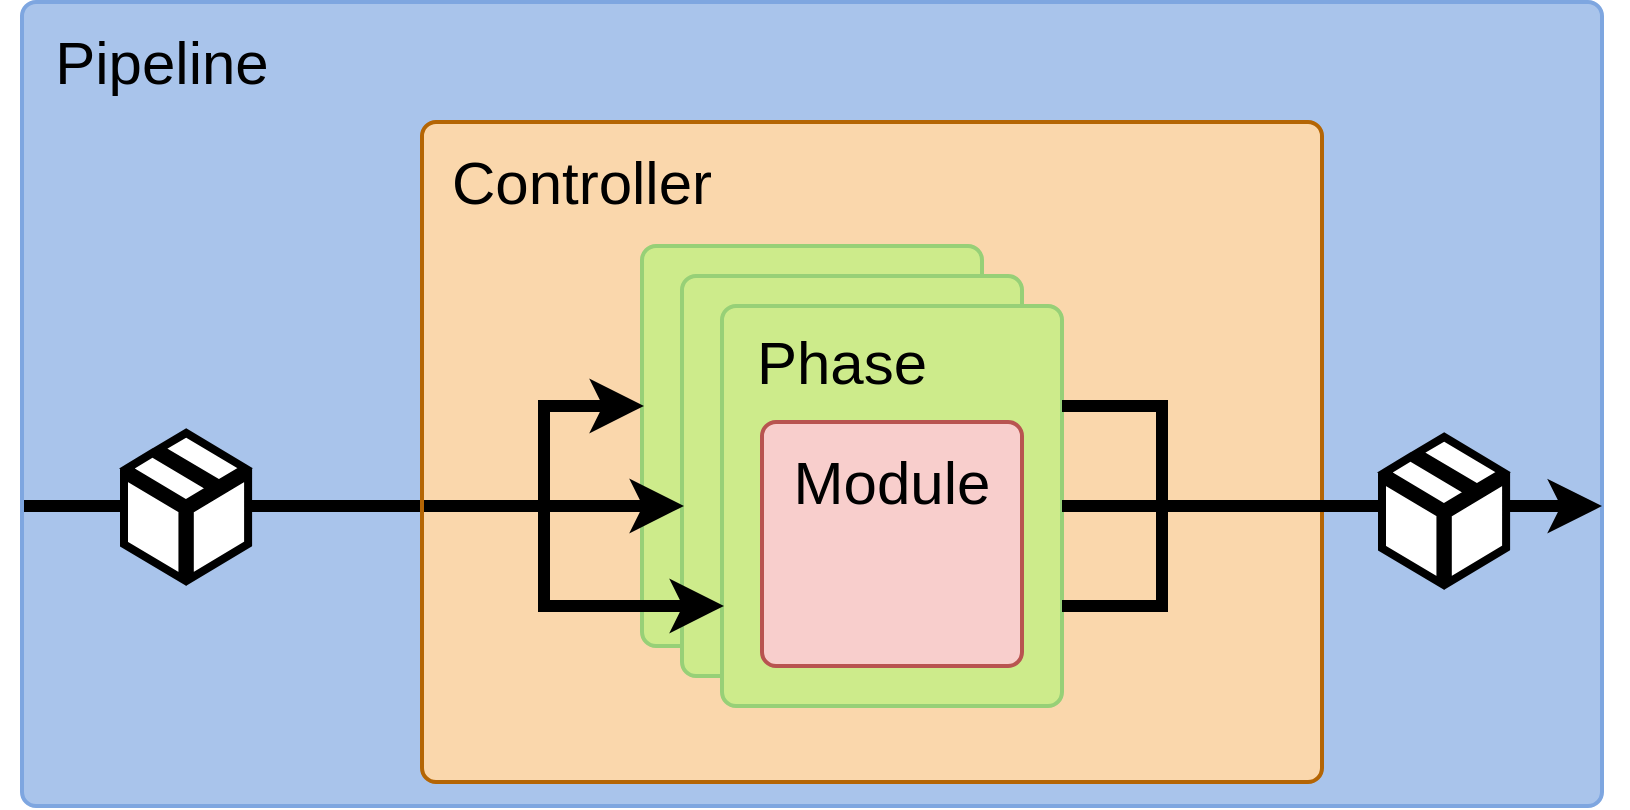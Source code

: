 <mxfile>
    <diagram name="Page-1" id="efYkgYs00_tLd2PNozO3">
        <mxGraphModel dx="-791" dy="627" grid="1" gridSize="10" guides="1" tooltips="1" connect="1" arrows="1" fold="1" page="1" pageScale="1" pageWidth="827" pageHeight="1169" math="0" shadow="0">
            <root>
                <mxCell id="0"/>
                <mxCell id="1" parent="0"/>
                <mxCell id="GH7_EwWvfFFCplkIZbcH-1" value="" style="rounded=1;whiteSpace=wrap;html=1;absoluteArcSize=1;arcSize=14;strokeWidth=2;fillColor=#A9C4EB;strokeColor=#7EA6E0;fontColor=#000000;" parent="1" vertex="1">
                    <mxGeometry x="1670" y="60" width="790" height="402" as="geometry"/>
                </mxCell>
                <mxCell id="14" value="" style="edgeStyle=elbowEdgeStyle;elbow=horizontal;endArrow=classic;html=1;curved=0;rounded=0;endSize=8;startSize=8;strokeWidth=6;fontColor=#000000;strokeColor=#000000;" parent="1" edge="1">
                    <mxGeometry width="50" height="50" relative="1" as="geometry">
                        <mxPoint x="1671" y="312" as="sourcePoint"/>
                        <mxPoint x="1931" y="312" as="targetPoint"/>
                        <Array as="points">
                            <mxPoint x="1881" y="282"/>
                        </Array>
                    </mxGeometry>
                </mxCell>
                <mxCell id="51" value="&lt;font style=&quot;font-size: 30px;&quot;&gt;Pipeline&lt;/font&gt;" style="text;html=1;align=center;verticalAlign=middle;whiteSpace=wrap;rounded=0;fontColor=#000000;" parent="1" vertex="1">
                    <mxGeometry x="1680" y="70" width="120" height="39" as="geometry"/>
                </mxCell>
                <mxCell id="73" value="" style="verticalLabelPosition=bottom;html=1;verticalAlign=top;align=center;strokeColor=#000000;fillColor=#FFFFFF;shape=mxgraph.azure.cloud_service_package_file;labelBackgroundColor=none;strokeWidth=4;fontSize=30;fontColor=#000000;" parent="1" vertex="1">
                    <mxGeometry x="1721" y="275.5" width="62.05" height="73" as="geometry"/>
                </mxCell>
                <mxCell id="76" value="" style="group;fillColor=none;strokeColor=none;fontColor=#000000;" parent="1" vertex="1" connectable="0">
                    <mxGeometry x="1870" y="120" width="450" height="330" as="geometry"/>
                </mxCell>
                <mxCell id="22" value="" style="rounded=1;whiteSpace=wrap;html=1;absoluteArcSize=1;arcSize=14;strokeWidth=2;fillColor=#fad7ac;fontColor=#000000;strokeColor=#B46504;" parent="76" vertex="1">
                    <mxGeometry width="450" height="330" as="geometry"/>
                </mxCell>
                <mxCell id="23" value="" style="rounded=1;whiteSpace=wrap;html=1;absoluteArcSize=1;arcSize=14;strokeWidth=2;fillColor=#cdeb8b;fontColor=#000000;strokeColor=#97D077;fillStyle=solid;" parent="76" vertex="1">
                    <mxGeometry x="110" y="62" width="170" height="200" as="geometry"/>
                </mxCell>
                <mxCell id="24" value="" style="rounded=1;whiteSpace=wrap;html=1;absoluteArcSize=1;arcSize=14;strokeWidth=2;fillColor=#cdeb8b;fontColor=#000000;strokeColor=#97D077;" parent="76" vertex="1">
                    <mxGeometry x="130" y="77" width="170" height="200" as="geometry"/>
                </mxCell>
                <mxCell id="31" value="" style="rounded=1;whiteSpace=wrap;html=1;absoluteArcSize=1;arcSize=14;strokeWidth=2;fillColor=#cdeb8b;fontColor=#000000;strokeColor=#97D077;" parent="76" vertex="1">
                    <mxGeometry x="150" y="92" width="170" height="200" as="geometry"/>
                </mxCell>
                <mxCell id="35" value="" style="edgeStyle=elbowEdgeStyle;elbow=horizontal;endArrow=classic;html=1;curved=0;rounded=0;endSize=8;startSize=8;exitX=0;exitY=0.5;exitDx=0;exitDy=0;strokeWidth=6;fontColor=#000000;strokeColor=#000000;" parent="76" edge="1">
                    <mxGeometry width="50" height="50" relative="1" as="geometry">
                        <mxPoint x="11" y="192" as="sourcePoint"/>
                        <mxPoint x="111" y="142" as="targetPoint"/>
                        <Array as="points">
                            <mxPoint x="61" y="172"/>
                        </Array>
                    </mxGeometry>
                </mxCell>
                <mxCell id="36" value="" style="edgeStyle=elbowEdgeStyle;elbow=horizontal;endArrow=classic;html=1;curved=0;rounded=0;endSize=8;startSize=8;strokeWidth=6;fontColor=#000000;strokeColor=#000000;" parent="76" edge="1">
                    <mxGeometry width="50" height="50" relative="1" as="geometry">
                        <mxPoint x="31" y="192" as="sourcePoint"/>
                        <mxPoint x="151" y="242.0" as="targetPoint"/>
                        <Array as="points">
                            <mxPoint x="61" y="212"/>
                        </Array>
                    </mxGeometry>
                </mxCell>
                <mxCell id="37" value="" style="edgeStyle=elbowEdgeStyle;elbow=horizontal;endArrow=classic;html=1;curved=0;rounded=0;endSize=8;startSize=8;strokeWidth=6;fontColor=#000000;strokeColor=#000000;" parent="76" edge="1">
                    <mxGeometry width="50" height="50" relative="1" as="geometry">
                        <mxPoint x="1" y="192" as="sourcePoint"/>
                        <mxPoint x="131" y="192" as="targetPoint"/>
                        <Array as="points">
                            <mxPoint x="81" y="162"/>
                        </Array>
                    </mxGeometry>
                </mxCell>
                <mxCell id="41" value="" style="edgeStyle=elbowEdgeStyle;elbow=horizontal;endArrow=none;html=1;curved=0;rounded=0;endSize=8;startSize=8;exitX=1;exitY=0.75;exitDx=0;exitDy=0;strokeWidth=6;endFill=0;fontColor=#000000;strokeColor=#000000;" parent="76" source="31" edge="1">
                    <mxGeometry width="50" height="50" relative="1" as="geometry">
                        <mxPoint x="810" y="242" as="sourcePoint"/>
                        <mxPoint x="370" y="190" as="targetPoint"/>
                        <Array as="points">
                            <mxPoint x="370" y="200"/>
                        </Array>
                    </mxGeometry>
                </mxCell>
                <mxCell id="42" value="" style="edgeStyle=elbowEdgeStyle;elbow=horizontal;endArrow=none;html=1;curved=0;rounded=0;endSize=8;startSize=8;exitX=1;exitY=0.5;exitDx=0;exitDy=0;strokeWidth=6;endFill=0;fontColor=#000000;strokeColor=#000000;" parent="76" source="31" edge="1">
                    <mxGeometry width="50" height="50" relative="1" as="geometry">
                        <mxPoint x="810" y="182" as="sourcePoint"/>
                        <mxPoint x="370" y="192" as="targetPoint"/>
                    </mxGeometry>
                </mxCell>
                <mxCell id="43" value="" style="edgeStyle=elbowEdgeStyle;elbow=horizontal;endArrow=classic;html=1;curved=0;rounded=0;endSize=8;startSize=8;exitX=1;exitY=0.25;exitDx=0;exitDy=0;strokeWidth=6;entryX=1;entryY=0.627;entryDx=0;entryDy=0;entryPerimeter=0;fontColor=#000000;strokeColor=#000000;" parent="76" source="31" target="GH7_EwWvfFFCplkIZbcH-1" edge="1">
                    <mxGeometry width="50" height="50" relative="1" as="geometry">
                        <mxPoint x="820" y="162" as="sourcePoint"/>
                        <mxPoint x="510" y="192" as="targetPoint"/>
                        <Array as="points">
                            <mxPoint x="370" y="150"/>
                        </Array>
                    </mxGeometry>
                </mxCell>
                <mxCell id="32" value="" style="rounded=1;whiteSpace=wrap;html=1;absoluteArcSize=1;arcSize=14;strokeWidth=2;fillColor=#f8cecc;fontColor=#000000;strokeColor=#B85450;" parent="76" vertex="1">
                    <mxGeometry x="170" y="150" width="130" height="122" as="geometry"/>
                </mxCell>
                <mxCell id="62" value="&lt;font&gt;&lt;span style=&quot;font-size: 30px;&quot;&gt;Module&lt;/span&gt;&lt;/font&gt;" style="text;html=1;align=center;verticalAlign=middle;whiteSpace=wrap;rounded=0;fontColor=#000000;" parent="76" vertex="1">
                    <mxGeometry x="175" y="160" width="120" height="39" as="geometry"/>
                </mxCell>
                <mxCell id="65" value="&lt;font&gt;&lt;span style=&quot;font-size: 30px;&quot;&gt;Phase&lt;/span&gt;&lt;/font&gt;" style="text;html=1;align=center;verticalAlign=middle;whiteSpace=wrap;rounded=0;fontColor=#000000;" parent="76" vertex="1">
                    <mxGeometry x="150" y="100" width="120" height="39" as="geometry"/>
                </mxCell>
                <mxCell id="66" value="&lt;font style=&quot;font-size: 30px;&quot;&gt;Controller&lt;/font&gt;" style="text;html=1;align=center;verticalAlign=middle;whiteSpace=wrap;rounded=0;fontColor=#000000;" parent="76" vertex="1">
                    <mxGeometry x="10" y="10" width="140" height="39" as="geometry"/>
                </mxCell>
                <mxCell id="74" value="" style="verticalLabelPosition=bottom;html=1;verticalAlign=top;align=center;strokeColor=#000000;fillColor=#FFFFFF;shape=mxgraph.azure.cloud_service_package_file;labelBackgroundColor=none;strokeWidth=4;fontSize=30;fontColor=#000000;" parent="1" vertex="1">
                    <mxGeometry x="2350" y="277.5" width="62.05" height="73" as="geometry"/>
                </mxCell>
            </root>
        </mxGraphModel>
    </diagram>
</mxfile>